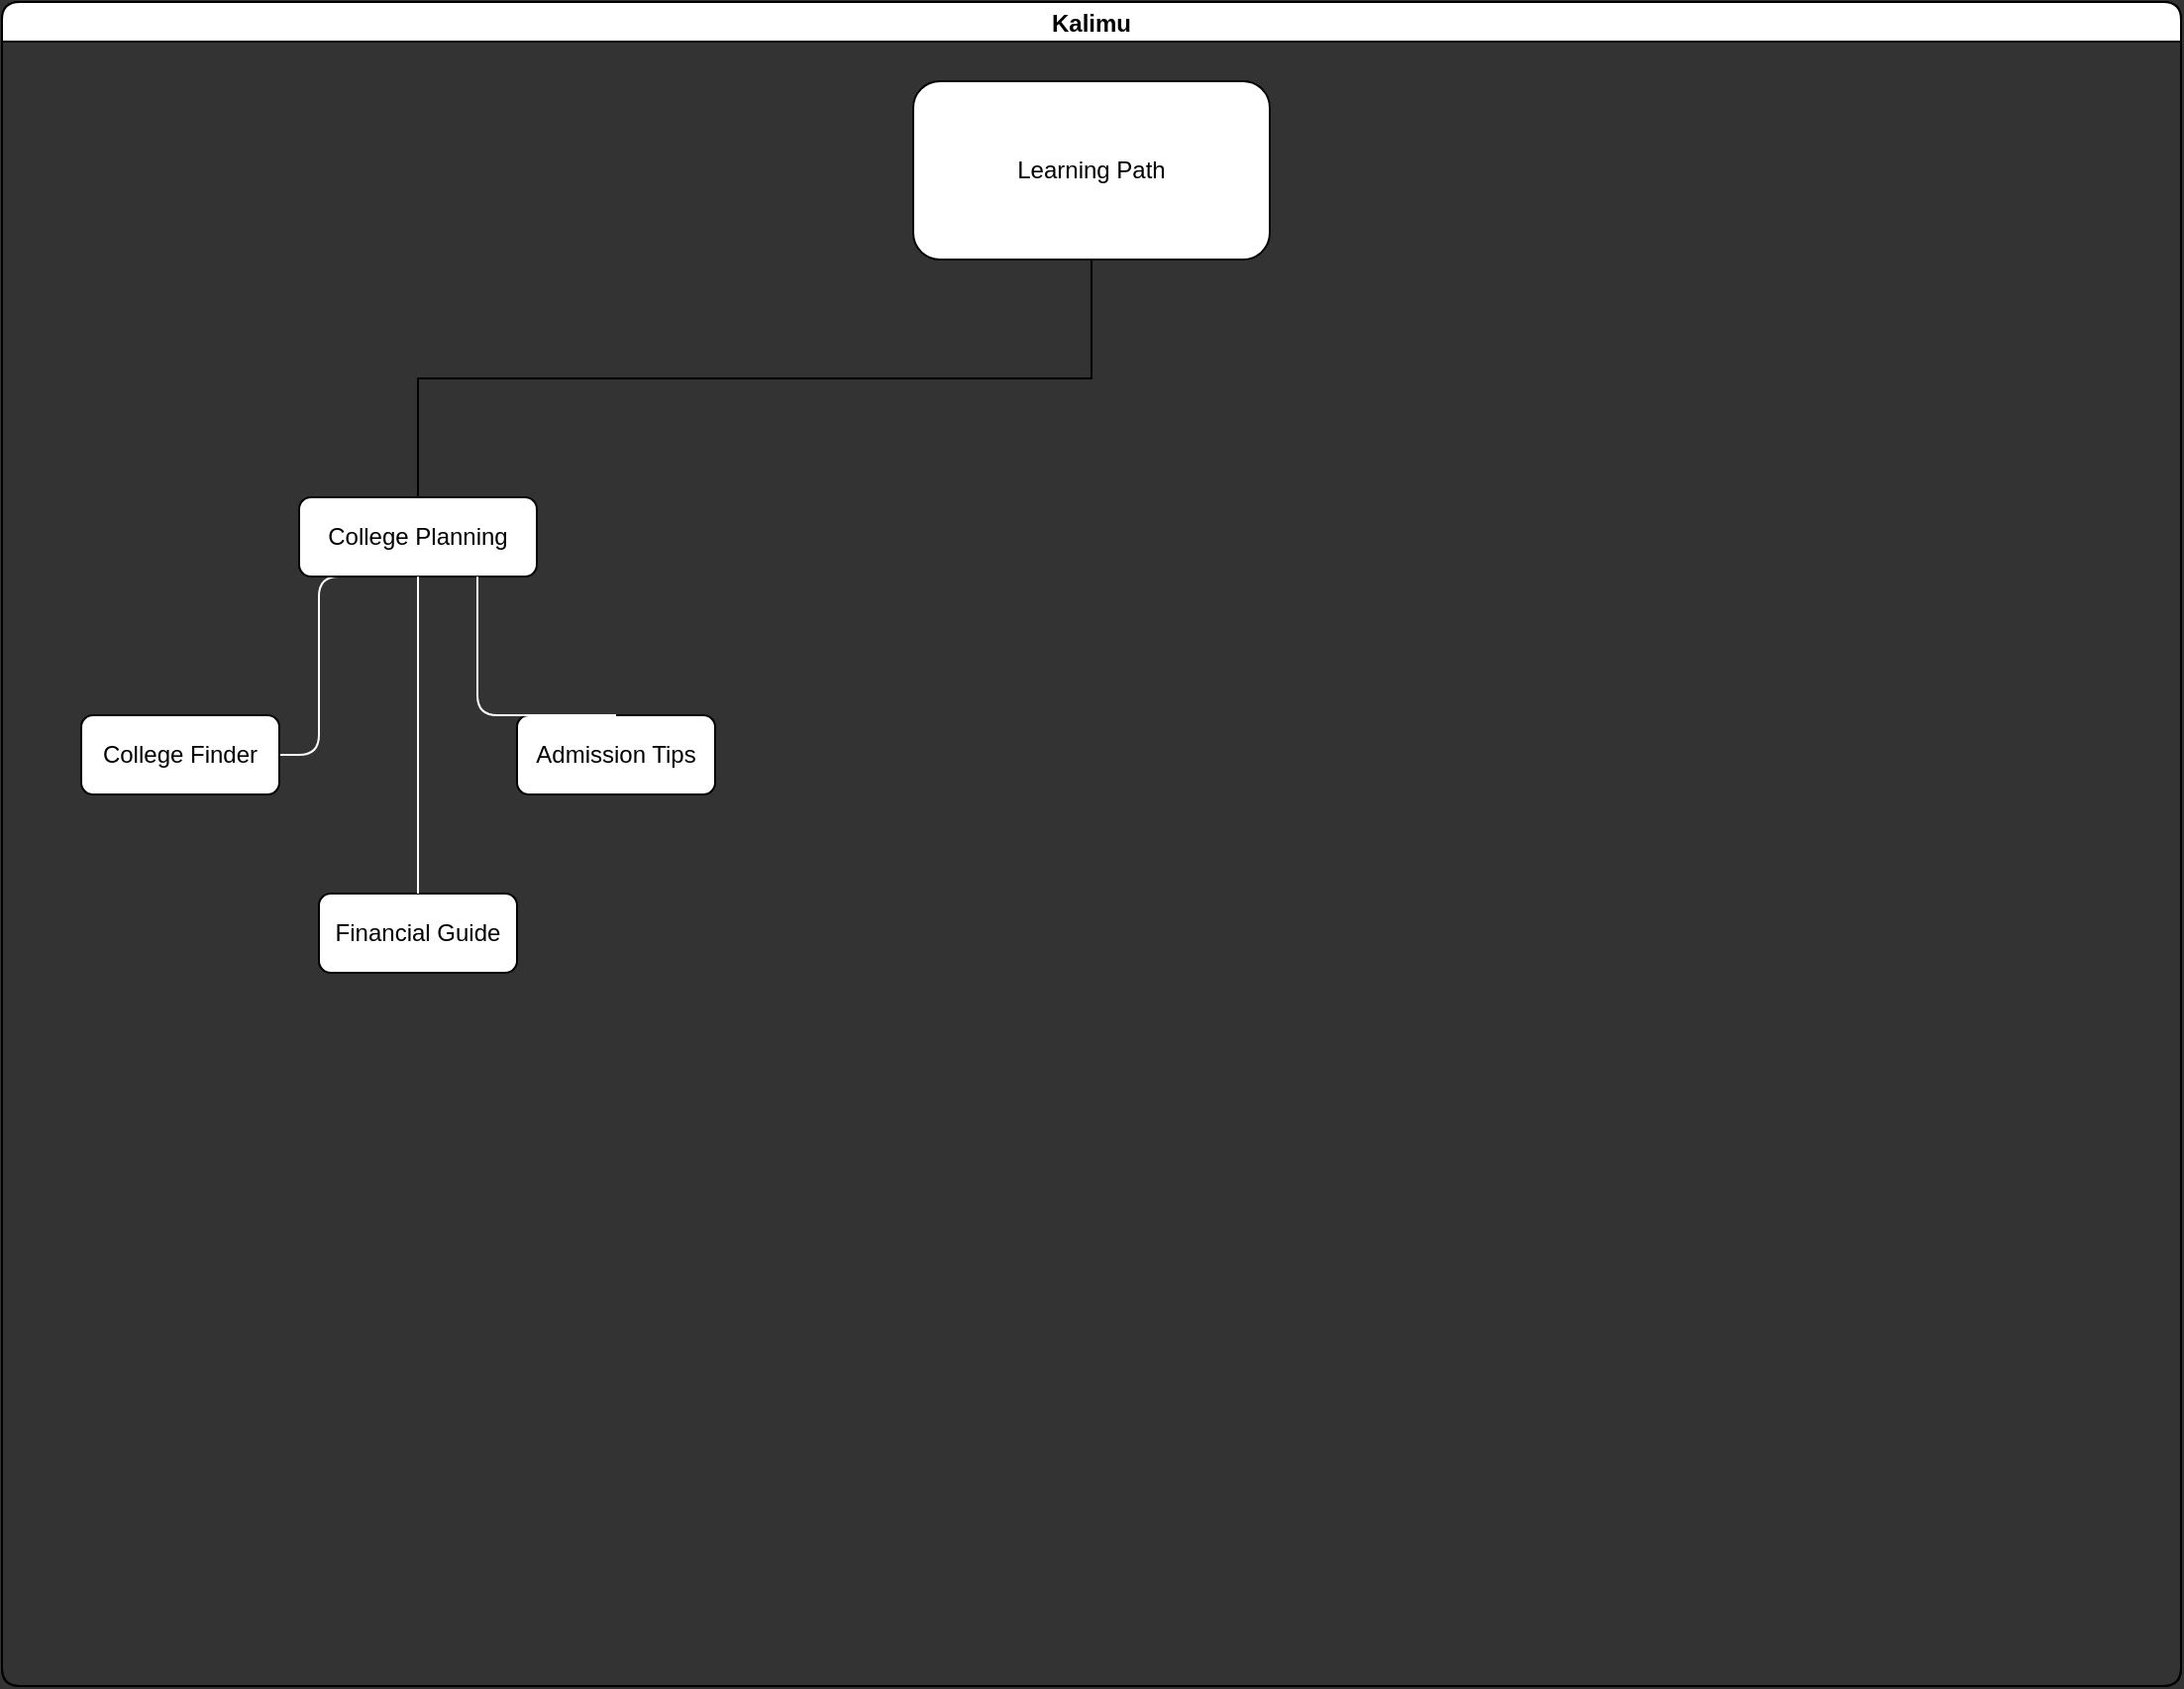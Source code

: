 <mxfile>
    <diagram id="sUiZVK8AUsTvB6bw2Gps" name="Page-1">
        <mxGraphModel dx="1722" dy="784" grid="1" gridSize="10" guides="1" tooltips="1" connect="1" arrows="1" fold="1" page="1" pageScale="1" pageWidth="1100" pageHeight="850" background="#333333" math="0" shadow="0">
            <root>
                <mxCell id="0"/>
                <mxCell id="1" parent="0"/>
                <mxCell id="100" value="Kalimu" style="swimlane;startSize=20;horizontal=1;containerType=tree;rounded=1;comic=0;sketch=0;fillStyle=solid;strokeWidth=1;" vertex="1" parent="1">
                    <mxGeometry width="1100" height="850" as="geometry"/>
                </mxCell>
                <mxCell id="102" value="Learning Path" style="whiteSpace=wrap;html=1;treeFolding=1;treeMoving=1;newEdgeStyle={&quot;edgeStyle&quot;:&quot;elbowEdgeStyle&quot;,&quot;startArrow&quot;:&quot;none&quot;,&quot;endArrow&quot;:&quot;none&quot;};rounded=1;comic=0;sketch=0;fillStyle=solid;strokeWidth=1;" vertex="1" parent="100">
                    <mxGeometry x="490" y="60" width="120" height="40" as="geometry"/>
                </mxCell>
                <mxCell id="112" value="Kalimu" style="swimlane;startSize=20;horizontal=1;containerType=tree;rounded=1;comic=0;sketch=0;fillStyle=solid;strokeWidth=1;" vertex="1" parent="100">
                    <mxGeometry width="1100" height="850" as="geometry"/>
                </mxCell>
                <mxCell id="113" value="" style="edgeStyle=elbowEdgeStyle;elbow=vertical;sourcePerimeterSpacing=0;targetPerimeterSpacing=0;startArrow=none;endArrow=none;rounded=0;curved=0;sketch=0;strokeWidth=1;" edge="1" parent="112" source="114" target="115">
                    <mxGeometry relative="1" as="geometry"/>
                </mxCell>
                <mxCell id="114" value="Learning Path" style="whiteSpace=wrap;html=1;treeFolding=1;treeMoving=1;newEdgeStyle={&quot;edgeStyle&quot;:&quot;elbowEdgeStyle&quot;,&quot;startArrow&quot;:&quot;none&quot;,&quot;endArrow&quot;:&quot;none&quot;};rounded=1;comic=0;sketch=0;fillStyle=solid;strokeWidth=1;" vertex="1" parent="112">
                    <mxGeometry x="460" y="40" width="180" height="90" as="geometry"/>
                </mxCell>
                <mxCell id="117" style="edgeStyle=elbowEdgeStyle;sketch=0;html=1;startArrow=none;endArrow=none;exitX=0.25;exitY=1;exitDx=0;exitDy=0;entryX=1;entryY=0.5;entryDx=0;entryDy=0;strokeColor=#FFFFFF;strokeWidth=1;" edge="1" parent="112" source="115" target="116">
                    <mxGeometry relative="1" as="geometry"/>
                </mxCell>
                <mxCell id="115" value="College Planning" style="whiteSpace=wrap;html=1;treeFolding=1;treeMoving=1;newEdgeStyle={&quot;edgeStyle&quot;:&quot;elbowEdgeStyle&quot;,&quot;startArrow&quot;:&quot;none&quot;,&quot;endArrow&quot;:&quot;none&quot;};rounded=1;comic=0;sketch=0;fillStyle=solid;strokeWidth=1;" vertex="1" parent="112">
                    <mxGeometry x="150" y="250" width="120" height="40" as="geometry"/>
                </mxCell>
                <mxCell id="116" value="College Finder" style="whiteSpace=wrap;html=1;align=center;verticalAlign=middle;treeFolding=1;treeMoving=1;newEdgeStyle={&quot;edgeStyle&quot;:&quot;elbowEdgeStyle&quot;,&quot;startArrow&quot;:&quot;none&quot;,&quot;endArrow&quot;:&quot;none&quot;};rounded=1;comic=0;sketch=0;fillStyle=solid;strokeWidth=1;" vertex="1" parent="112">
                    <mxGeometry x="40" y="360" width="100" height="40" as="geometry"/>
                </mxCell>
                <mxCell id="124" value="Financial Guide&lt;br&gt;" style="whiteSpace=wrap;html=1;align=center;verticalAlign=middle;treeFolding=1;treeMoving=1;newEdgeStyle={&quot;edgeStyle&quot;:&quot;elbowEdgeStyle&quot;,&quot;startArrow&quot;:&quot;none&quot;,&quot;endArrow&quot;:&quot;none&quot;};rounded=1;comic=0;sketch=0;fillStyle=solid;strokeWidth=1;" vertex="1" parent="112">
                    <mxGeometry x="160" y="450" width="100" height="40" as="geometry"/>
                </mxCell>
                <mxCell id="125" style="edgeStyle=elbowEdgeStyle;sketch=0;html=1;startArrow=none;endArrow=none;strokeColor=#FFFFFF;strokeWidth=1;entryX=0.5;entryY=0;entryDx=0;entryDy=0;exitX=0.5;exitY=1;exitDx=0;exitDy=0;" edge="1" parent="112" source="115" target="124">
                    <mxGeometry relative="1" as="geometry">
                        <mxPoint x="220" y="290" as="sourcePoint"/>
                        <mxPoint x="190" y="440" as="targetPoint"/>
                        <Array as="points">
                            <mxPoint x="210" y="370"/>
                        </Array>
                    </mxGeometry>
                </mxCell>
                <mxCell id="128" value="Admission Tips" style="whiteSpace=wrap;html=1;align=center;verticalAlign=middle;treeFolding=1;treeMoving=1;newEdgeStyle={&quot;edgeStyle&quot;:&quot;elbowEdgeStyle&quot;,&quot;startArrow&quot;:&quot;none&quot;,&quot;endArrow&quot;:&quot;none&quot;};rounded=1;comic=0;sketch=0;fillStyle=solid;strokeWidth=1;" vertex="1" parent="112">
                    <mxGeometry x="260" y="360" width="100" height="40" as="geometry"/>
                </mxCell>
                <mxCell id="129" style="edgeStyle=elbowEdgeStyle;sketch=0;html=1;startArrow=none;endArrow=none;strokeColor=#FFFFFF;strokeWidth=1;entryX=0.5;entryY=0;entryDx=0;entryDy=0;exitX=0.75;exitY=1;exitDx=0;exitDy=0;" edge="1" parent="112" source="115" target="128">
                    <mxGeometry relative="1" as="geometry">
                        <mxPoint x="210" y="290" as="sourcePoint"/>
                        <mxPoint x="210" y="450" as="targetPoint"/>
                        <Array as="points">
                            <mxPoint x="240" y="330"/>
                        </Array>
                    </mxGeometry>
                </mxCell>
            </root>
        </mxGraphModel>
    </diagram>
</mxfile>